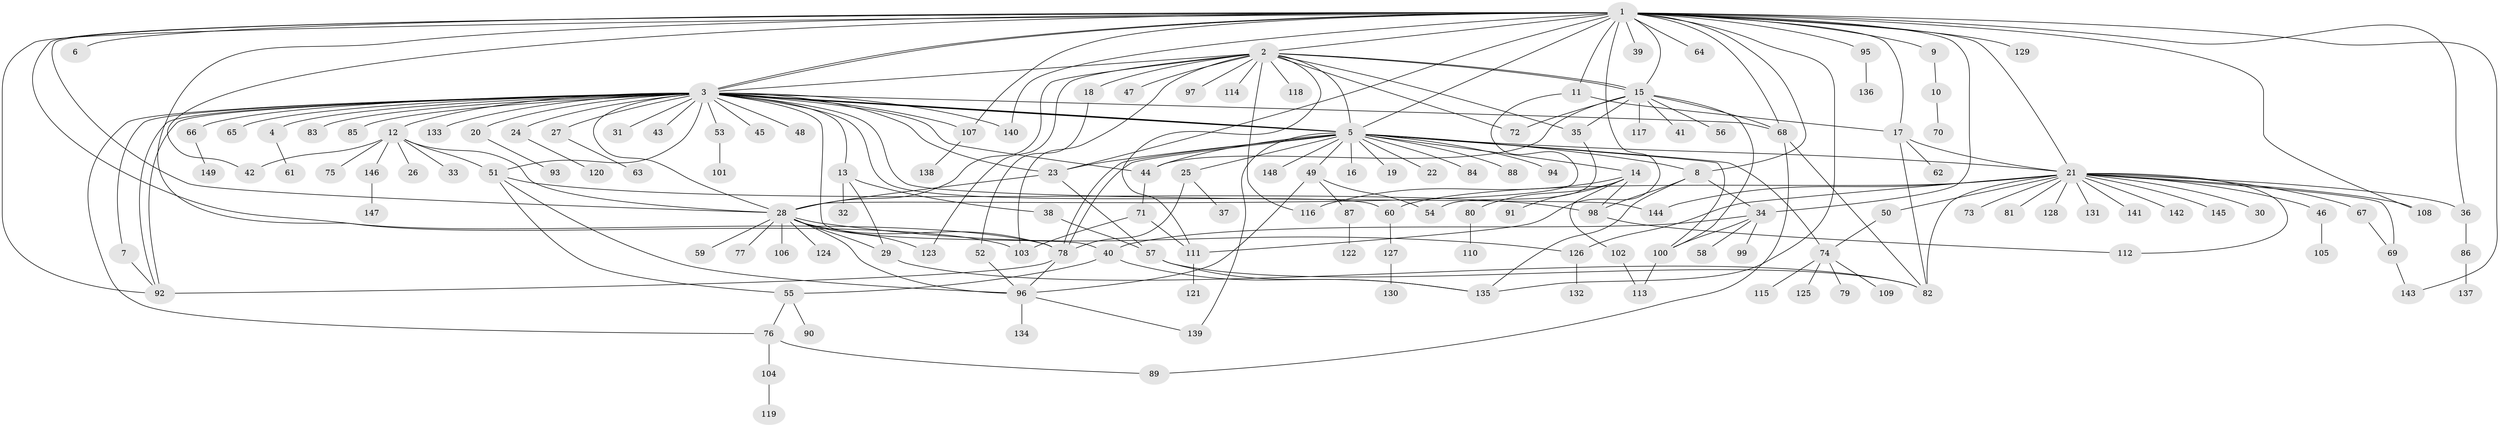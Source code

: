// Generated by graph-tools (version 1.1) at 2025/49/03/09/25 03:49:58]
// undirected, 149 vertices, 225 edges
graph export_dot {
graph [start="1"]
  node [color=gray90,style=filled];
  1;
  2;
  3;
  4;
  5;
  6;
  7;
  8;
  9;
  10;
  11;
  12;
  13;
  14;
  15;
  16;
  17;
  18;
  19;
  20;
  21;
  22;
  23;
  24;
  25;
  26;
  27;
  28;
  29;
  30;
  31;
  32;
  33;
  34;
  35;
  36;
  37;
  38;
  39;
  40;
  41;
  42;
  43;
  44;
  45;
  46;
  47;
  48;
  49;
  50;
  51;
  52;
  53;
  54;
  55;
  56;
  57;
  58;
  59;
  60;
  61;
  62;
  63;
  64;
  65;
  66;
  67;
  68;
  69;
  70;
  71;
  72;
  73;
  74;
  75;
  76;
  77;
  78;
  79;
  80;
  81;
  82;
  83;
  84;
  85;
  86;
  87;
  88;
  89;
  90;
  91;
  92;
  93;
  94;
  95;
  96;
  97;
  98;
  99;
  100;
  101;
  102;
  103;
  104;
  105;
  106;
  107;
  108;
  109;
  110;
  111;
  112;
  113;
  114;
  115;
  116;
  117;
  118;
  119;
  120;
  121;
  122;
  123;
  124;
  125;
  126;
  127;
  128;
  129;
  130;
  131;
  132;
  133;
  134;
  135;
  136;
  137;
  138;
  139;
  140;
  141;
  142;
  143;
  144;
  145;
  146;
  147;
  148;
  149;
  1 -- 2;
  1 -- 3;
  1 -- 3;
  1 -- 5;
  1 -- 6;
  1 -- 8;
  1 -- 9;
  1 -- 11;
  1 -- 15;
  1 -- 17;
  1 -- 21;
  1 -- 23;
  1 -- 28;
  1 -- 34;
  1 -- 36;
  1 -- 39;
  1 -- 42;
  1 -- 64;
  1 -- 68;
  1 -- 78;
  1 -- 92;
  1 -- 95;
  1 -- 103;
  1 -- 107;
  1 -- 108;
  1 -- 111;
  1 -- 129;
  1 -- 135;
  1 -- 140;
  1 -- 143;
  2 -- 3;
  2 -- 5;
  2 -- 15;
  2 -- 15;
  2 -- 18;
  2 -- 28;
  2 -- 35;
  2 -- 47;
  2 -- 72;
  2 -- 97;
  2 -- 103;
  2 -- 111;
  2 -- 114;
  2 -- 116;
  2 -- 118;
  2 -- 123;
  3 -- 4;
  3 -- 5;
  3 -- 5;
  3 -- 5;
  3 -- 7;
  3 -- 12;
  3 -- 13;
  3 -- 20;
  3 -- 23;
  3 -- 24;
  3 -- 27;
  3 -- 28;
  3 -- 31;
  3 -- 40;
  3 -- 43;
  3 -- 44;
  3 -- 45;
  3 -- 48;
  3 -- 51;
  3 -- 53;
  3 -- 60;
  3 -- 65;
  3 -- 66;
  3 -- 68;
  3 -- 76;
  3 -- 83;
  3 -- 85;
  3 -- 92;
  3 -- 92;
  3 -- 107;
  3 -- 133;
  3 -- 140;
  3 -- 144;
  4 -- 61;
  5 -- 8;
  5 -- 14;
  5 -- 16;
  5 -- 19;
  5 -- 21;
  5 -- 22;
  5 -- 23;
  5 -- 25;
  5 -- 44;
  5 -- 49;
  5 -- 74;
  5 -- 78;
  5 -- 78;
  5 -- 84;
  5 -- 88;
  5 -- 94;
  5 -- 100;
  5 -- 139;
  5 -- 148;
  7 -- 92;
  8 -- 34;
  8 -- 98;
  8 -- 135;
  9 -- 10;
  10 -- 70;
  11 -- 17;
  11 -- 28;
  12 -- 26;
  12 -- 28;
  12 -- 33;
  12 -- 42;
  12 -- 51;
  12 -- 75;
  12 -- 146;
  13 -- 29;
  13 -- 32;
  13 -- 38;
  14 -- 80;
  14 -- 91;
  14 -- 98;
  14 -- 102;
  14 -- 116;
  15 -- 35;
  15 -- 41;
  15 -- 44;
  15 -- 56;
  15 -- 68;
  15 -- 72;
  15 -- 100;
  15 -- 117;
  17 -- 21;
  17 -- 62;
  17 -- 82;
  18 -- 52;
  20 -- 93;
  21 -- 30;
  21 -- 36;
  21 -- 46;
  21 -- 50;
  21 -- 60;
  21 -- 67;
  21 -- 69;
  21 -- 73;
  21 -- 81;
  21 -- 82;
  21 -- 108;
  21 -- 112;
  21 -- 126;
  21 -- 128;
  21 -- 131;
  21 -- 141;
  21 -- 142;
  21 -- 144;
  21 -- 145;
  23 -- 28;
  23 -- 57;
  24 -- 120;
  25 -- 37;
  25 -- 78;
  27 -- 63;
  28 -- 29;
  28 -- 59;
  28 -- 77;
  28 -- 78;
  28 -- 96;
  28 -- 106;
  28 -- 123;
  28 -- 124;
  28 -- 126;
  29 -- 82;
  34 -- 40;
  34 -- 58;
  34 -- 99;
  34 -- 100;
  35 -- 54;
  36 -- 86;
  38 -- 57;
  40 -- 55;
  40 -- 135;
  44 -- 71;
  46 -- 105;
  49 -- 54;
  49 -- 87;
  49 -- 96;
  50 -- 74;
  51 -- 55;
  51 -- 96;
  51 -- 98;
  52 -- 96;
  53 -- 101;
  55 -- 76;
  55 -- 90;
  57 -- 82;
  57 -- 135;
  60 -- 127;
  66 -- 149;
  67 -- 69;
  68 -- 82;
  68 -- 89;
  69 -- 143;
  71 -- 103;
  71 -- 111;
  74 -- 79;
  74 -- 109;
  74 -- 115;
  74 -- 125;
  76 -- 89;
  76 -- 104;
  78 -- 92;
  78 -- 96;
  80 -- 110;
  86 -- 137;
  87 -- 122;
  95 -- 136;
  96 -- 134;
  96 -- 139;
  98 -- 112;
  100 -- 113;
  102 -- 113;
  104 -- 119;
  107 -- 138;
  111 -- 121;
  126 -- 132;
  127 -- 130;
  146 -- 147;
}
